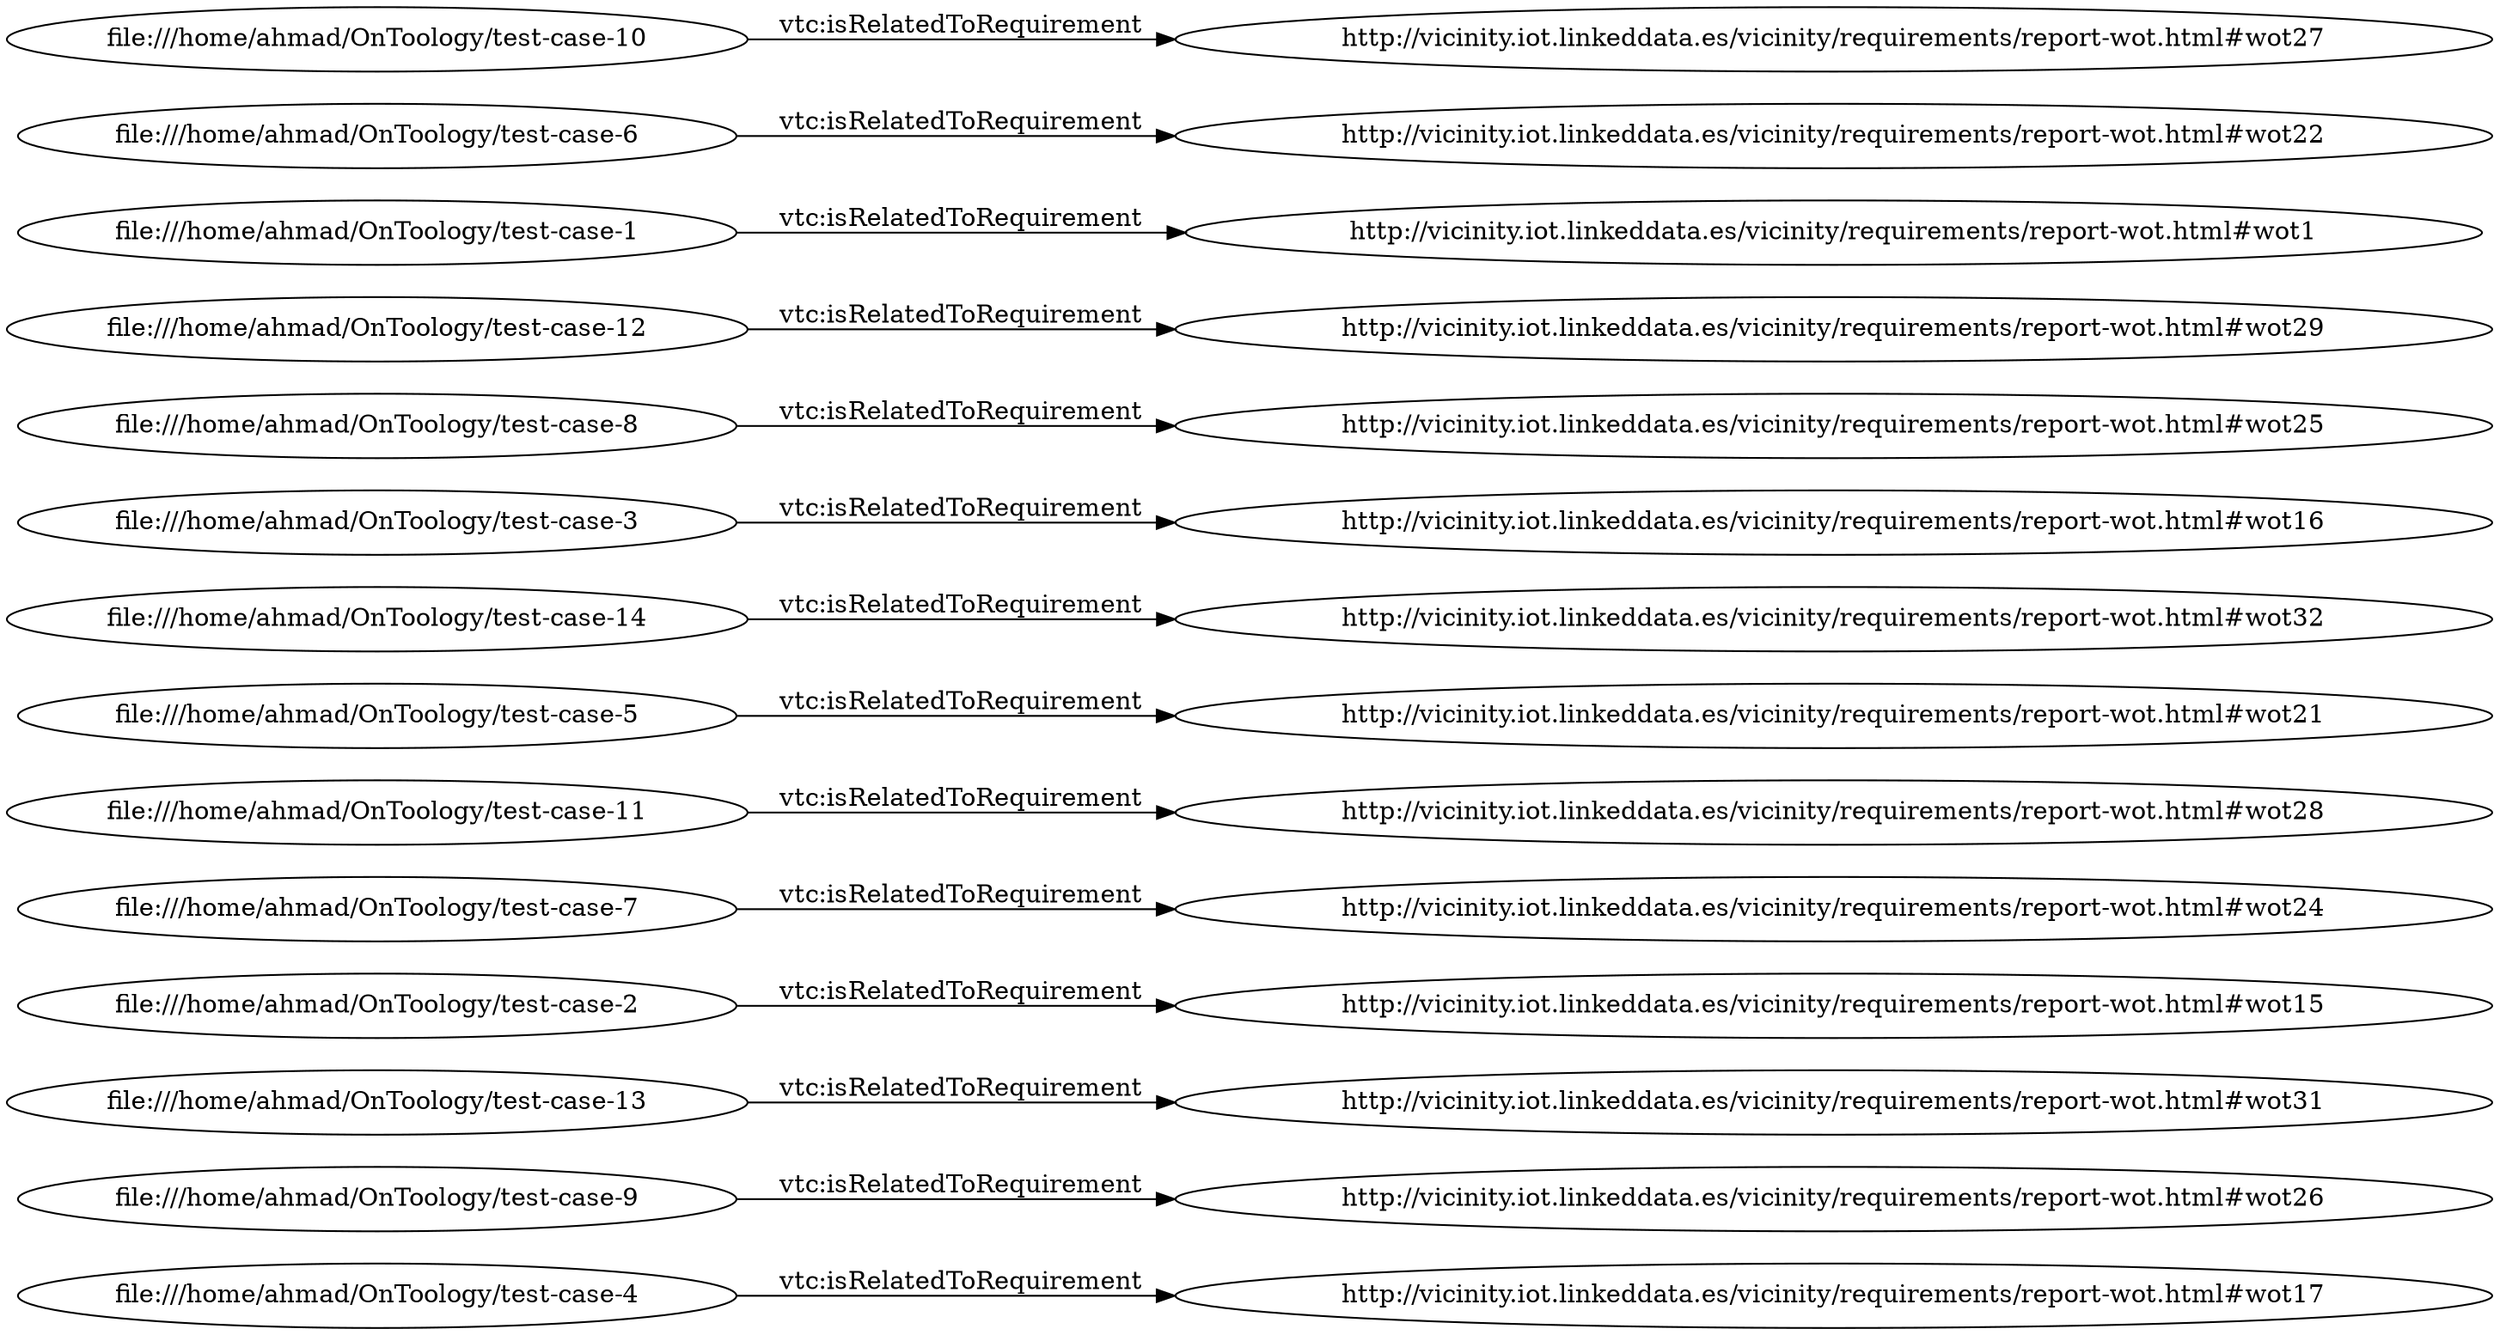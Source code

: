 digraph ar2dtool_diagram { 
rankdir=LR;
size="1501"
	"file:///home/ahmad/OnToology/test-case-4" -> "http://vicinity.iot.linkeddata.es/vicinity/requirements/report-wot.html#wot17" [ label = "vtc:isRelatedToRequirement" ];
	"file:///home/ahmad/OnToology/test-case-9" -> "http://vicinity.iot.linkeddata.es/vicinity/requirements/report-wot.html#wot26" [ label = "vtc:isRelatedToRequirement" ];
	"file:///home/ahmad/OnToology/test-case-13" -> "http://vicinity.iot.linkeddata.es/vicinity/requirements/report-wot.html#wot31" [ label = "vtc:isRelatedToRequirement" ];
	"file:///home/ahmad/OnToology/test-case-2" -> "http://vicinity.iot.linkeddata.es/vicinity/requirements/report-wot.html#wot15" [ label = "vtc:isRelatedToRequirement" ];
	"file:///home/ahmad/OnToology/test-case-7" -> "http://vicinity.iot.linkeddata.es/vicinity/requirements/report-wot.html#wot24" [ label = "vtc:isRelatedToRequirement" ];
	"file:///home/ahmad/OnToology/test-case-11" -> "http://vicinity.iot.linkeddata.es/vicinity/requirements/report-wot.html#wot28" [ label = "vtc:isRelatedToRequirement" ];
	"file:///home/ahmad/OnToology/test-case-5" -> "http://vicinity.iot.linkeddata.es/vicinity/requirements/report-wot.html#wot21" [ label = "vtc:isRelatedToRequirement" ];
	"file:///home/ahmad/OnToology/test-case-14" -> "http://vicinity.iot.linkeddata.es/vicinity/requirements/report-wot.html#wot32" [ label = "vtc:isRelatedToRequirement" ];
	"file:///home/ahmad/OnToology/test-case-3" -> "http://vicinity.iot.linkeddata.es/vicinity/requirements/report-wot.html#wot16" [ label = "vtc:isRelatedToRequirement" ];
	"file:///home/ahmad/OnToology/test-case-8" -> "http://vicinity.iot.linkeddata.es/vicinity/requirements/report-wot.html#wot25" [ label = "vtc:isRelatedToRequirement" ];
	"file:///home/ahmad/OnToology/test-case-12" -> "http://vicinity.iot.linkeddata.es/vicinity/requirements/report-wot.html#wot29" [ label = "vtc:isRelatedToRequirement" ];
	"file:///home/ahmad/OnToology/test-case-1" -> "http://vicinity.iot.linkeddata.es/vicinity/requirements/report-wot.html#wot1" [ label = "vtc:isRelatedToRequirement" ];
	"file:///home/ahmad/OnToology/test-case-6" -> "http://vicinity.iot.linkeddata.es/vicinity/requirements/report-wot.html#wot22" [ label = "vtc:isRelatedToRequirement" ];
	"file:///home/ahmad/OnToology/test-case-10" -> "http://vicinity.iot.linkeddata.es/vicinity/requirements/report-wot.html#wot27" [ label = "vtc:isRelatedToRequirement" ];

}
